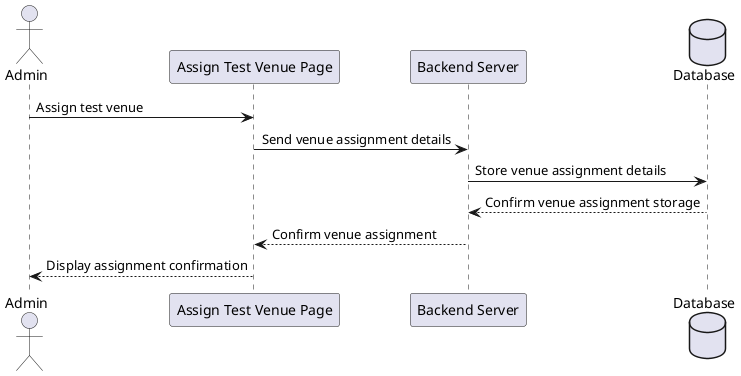 @startuml
actor Admin
participant "Assign Test Venue Page" as AssignTestVenuePage
participant "Backend Server" as BackendServer
database Database

Admin -> AssignTestVenuePage: Assign test venue
AssignTestVenuePage -> BackendServer: Send venue assignment details
BackendServer -> Database: Store venue assignment details
Database --> BackendServer: Confirm venue assignment storage
BackendServer --> AssignTestVenuePage: Confirm venue assignment
AssignTestVenuePage --> Admin: Display assignment confirmation
@enduml
